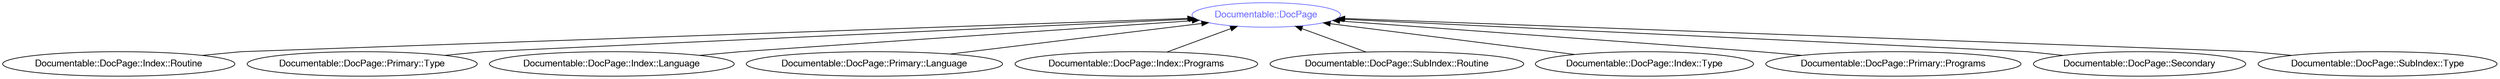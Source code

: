 digraph "perl6-type-graph" {
    rankdir=BT;
    splines=polyline;
    overlap=false; 
    // Types
    "Documentable::DocPage" [color="#6666FF", fontcolor="#6666FF", href="/type/Documentable::DocPage", fontname="FreeSans"];
    "Documentable::DocPage::Index::Routine" [color="#000000", fontcolor="#000000", href="/type/Documentable::DocPage::Index::Routine", fontname="FreeSans"];
    "Documentable::DocPage::Primary::Type" [color="#000000", fontcolor="#000000", href="/type/Documentable::DocPage::Primary::Type", fontname="FreeSans"];
    "Documentable::DocPage::Index::Language" [color="#000000", fontcolor="#000000", href="/type/Documentable::DocPage::Index::Language", fontname="FreeSans"];
    "Documentable::DocPage::Primary::Language" [color="#000000", fontcolor="#000000", href="/type/Documentable::DocPage::Primary::Language", fontname="FreeSans"];
    "Documentable::DocPage::Index::Programs" [color="#000000", fontcolor="#000000", href="/type/Documentable::DocPage::Index::Programs", fontname="FreeSans"];
    "Documentable::DocPage::SubIndex::Routine" [color="#000000", fontcolor="#000000", href="/type/Documentable::DocPage::SubIndex::Routine", fontname="FreeSans"];
    "Documentable::DocPage::Index::Type" [color="#000000", fontcolor="#000000", href="/type/Documentable::DocPage::Index::Type", fontname="FreeSans"];
    "Documentable::DocPage::Primary::Programs" [color="#000000", fontcolor="#000000", href="/type/Documentable::DocPage::Primary::Programs", fontname="FreeSans"];
    "Documentable::DocPage::Secondary" [color="#000000", fontcolor="#000000", href="/type/Documentable::DocPage::Secondary", fontname="FreeSans"];
    "Documentable::DocPage::SubIndex::Type" [color="#000000", fontcolor="#000000", href="/type/Documentable::DocPage::SubIndex::Type", fontname="FreeSans"];

    // Superclasses
    "Documentable::DocPage::Index::Routine" -> "Documentable::DocPage" [color="#000000"];
    "Documentable::DocPage::Primary::Type" -> "Documentable::DocPage" [color="#000000"];
    "Documentable::DocPage::Index::Language" -> "Documentable::DocPage" [color="#000000"];
    "Documentable::DocPage::Primary::Language" -> "Documentable::DocPage" [color="#000000"];
    "Documentable::DocPage::Index::Programs" -> "Documentable::DocPage" [color="#000000"];
    "Documentable::DocPage::SubIndex::Routine" -> "Documentable::DocPage" [color="#000000"];
    "Documentable::DocPage::Index::Type" -> "Documentable::DocPage" [color="#000000"];
    "Documentable::DocPage::Primary::Programs" -> "Documentable::DocPage" [color="#000000"];
    "Documentable::DocPage::Secondary" -> "Documentable::DocPage" [color="#000000"];
    "Documentable::DocPage::SubIndex::Type" -> "Documentable::DocPage" [color="#000000"];

    // Roles
}
